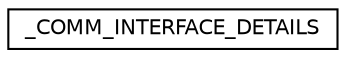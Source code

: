 digraph "Graphical Class Hierarchy"
{
  edge [fontname="Helvetica",fontsize="10",labelfontname="Helvetica",labelfontsize="10"];
  node [fontname="Helvetica",fontsize="10",shape=record];
  rankdir="LR";
  Node1 [label="_COMM_INTERFACE_DETAILS",height=0.2,width=0.4,color="black", fillcolor="white", style="filled",URL="$struct___c_o_m_m___i_n_t_e_r_f_a_c_e___d_e_t_a_i_l_s.html"];
}

